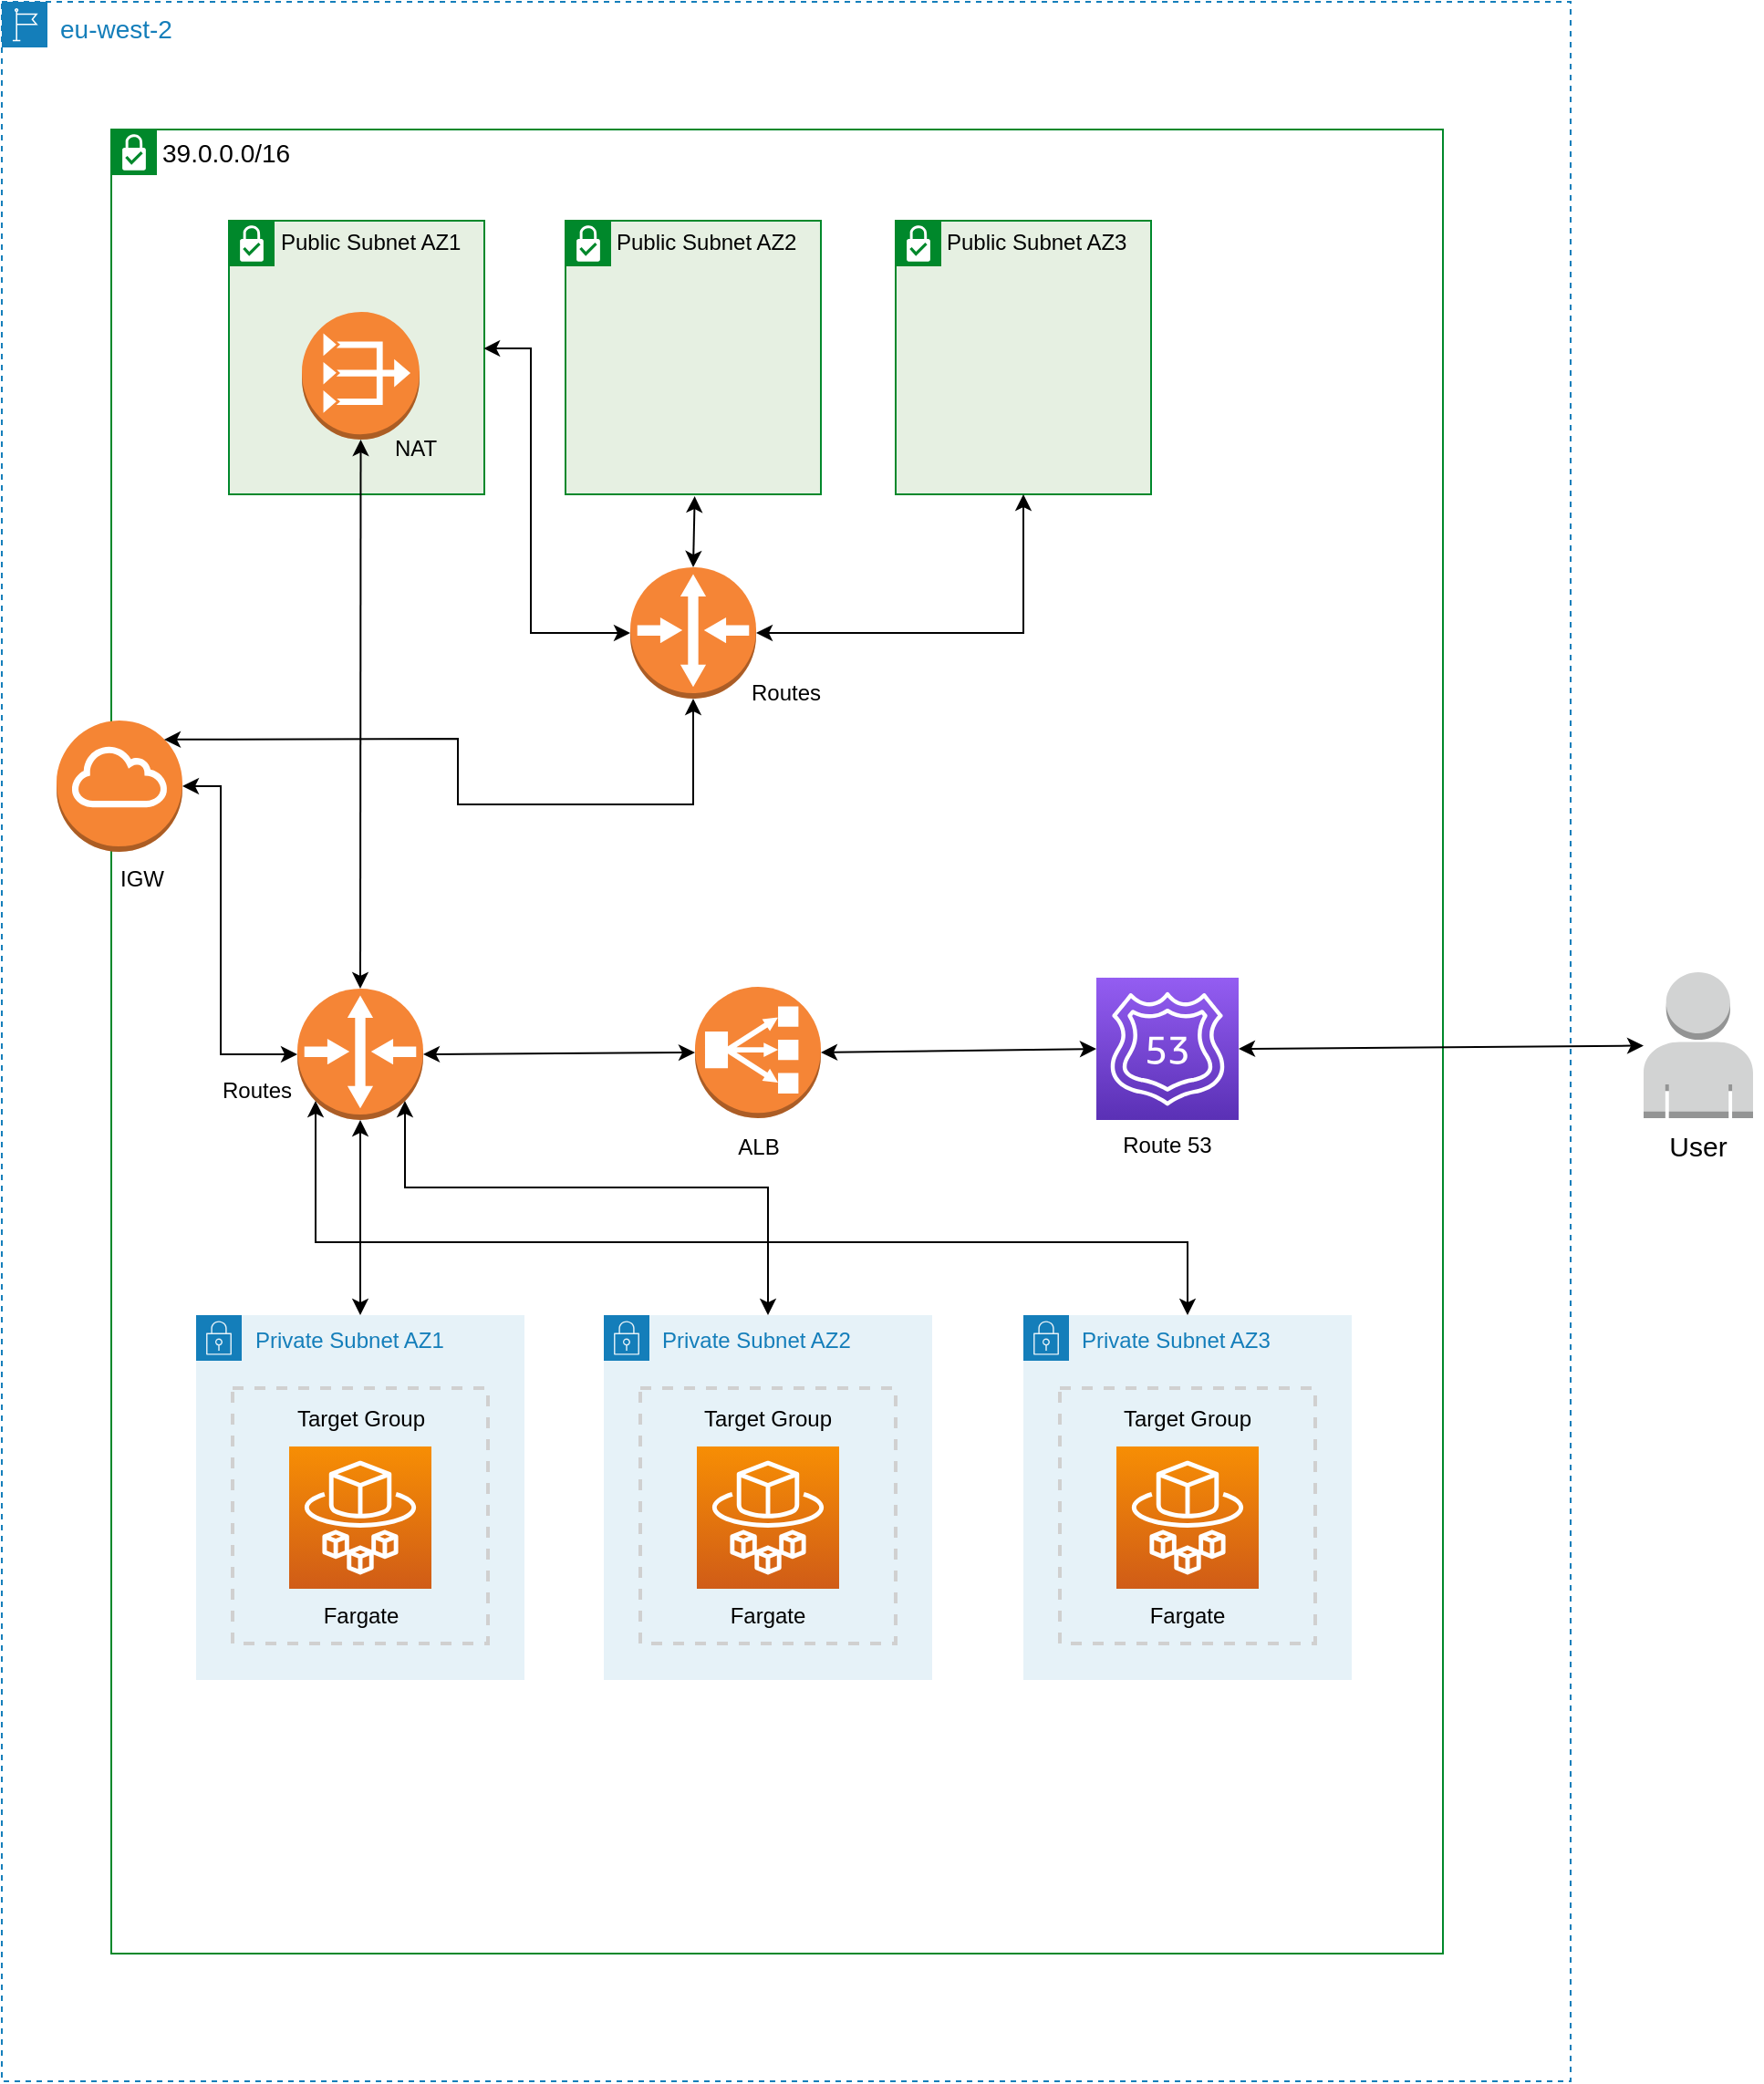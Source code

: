 <mxfile version="21.1.1" type="github">
  <diagram name="Page-1" id="WqpgShL4esCXLb5qrGiT">
    <mxGraphModel dx="1235" dy="641" grid="1" gridSize="10" guides="1" tooltips="1" connect="1" arrows="1" fold="1" page="1" pageScale="1" pageWidth="850" pageHeight="1100" math="0" shadow="0">
      <root>
        <mxCell id="0" />
        <mxCell id="1" parent="0" />
        <mxCell id="Ems6CJQCoKu4AGtUUZMs-52" value="&lt;font style=&quot;font-size: 14px;&quot;&gt;39.0.0.0/16&lt;/font&gt;" style="shape=mxgraph.ibm.box;prType=subnet;fontStyle=0;verticalAlign=top;align=left;spacingLeft=32;spacingTop=4;fillColor=#FFFFFF;rounded=0;whiteSpace=wrap;html=1;strokeColor=#00882B;strokeWidth=1;dashed=0;container=1;spacing=-4;collapsible=0;expand=0;recursiveResize=0;" vertex="1" parent="1">
          <mxGeometry x="160" y="190" width="730" height="1000" as="geometry" />
        </mxCell>
        <mxCell id="Ems6CJQCoKu4AGtUUZMs-1" value="" style="outlineConnect=0;dashed=0;verticalLabelPosition=bottom;verticalAlign=top;align=center;html=1;shape=mxgraph.aws3.classic_load_balancer;fillColor=#F58536;gradientColor=none;" vertex="1" parent="1">
          <mxGeometry x="480" y="660" width="69" height="72" as="geometry" />
        </mxCell>
        <mxCell id="Ems6CJQCoKu4AGtUUZMs-3" value="Public Subnet AZ2" style="shape=mxgraph.ibm.box;prType=subnet;fontStyle=0;verticalAlign=top;align=left;spacingLeft=32;spacingTop=4;fillColor=#E6F0E2;rounded=0;whiteSpace=wrap;html=1;strokeColor=#00882B;strokeWidth=1;dashed=0;container=1;spacing=-4;collapsible=0;expand=0;recursiveResize=0;" vertex="1" parent="1">
          <mxGeometry x="409" y="240" width="140" height="150" as="geometry" />
        </mxCell>
        <mxCell id="Ems6CJQCoKu4AGtUUZMs-5" value="Private Subnet AZ1" style="points=[[0,0],[0.25,0],[0.5,0],[0.75,0],[1,0],[1,0.25],[1,0.5],[1,0.75],[1,1],[0.75,1],[0.5,1],[0.25,1],[0,1],[0,0.75],[0,0.5],[0,0.25]];outlineConnect=0;gradientColor=none;html=1;whiteSpace=wrap;fontSize=12;fontStyle=0;container=1;pointerEvents=0;collapsible=0;recursiveResize=0;shape=mxgraph.aws4.group;grIcon=mxgraph.aws4.group_security_group;grStroke=0;strokeColor=#147EBA;fillColor=#E6F2F8;verticalAlign=top;align=left;spacingLeft=30;fontColor=#147EBA;dashed=0;" vertex="1" parent="1">
          <mxGeometry x="206.5" y="840" width="180" height="200" as="geometry" />
        </mxCell>
        <mxCell id="Ems6CJQCoKu4AGtUUZMs-9" value="" style="sketch=0;points=[[0,0,0],[0.25,0,0],[0.5,0,0],[0.75,0,0],[1,0,0],[0,1,0],[0.25,1,0],[0.5,1,0],[0.75,1,0],[1,1,0],[0,0.25,0],[0,0.5,0],[0,0.75,0],[1,0.25,0],[1,0.5,0],[1,0.75,0]];outlineConnect=0;fontColor=#232F3E;gradientColor=#F78E04;gradientDirection=north;fillColor=#D05C17;strokeColor=#ffffff;dashed=0;verticalLabelPosition=bottom;verticalAlign=top;align=center;html=1;fontSize=12;fontStyle=0;aspect=fixed;shape=mxgraph.aws4.resourceIcon;resIcon=mxgraph.aws4.fargate;" vertex="1" parent="Ems6CJQCoKu4AGtUUZMs-5">
          <mxGeometry x="51" y="72" width="78" height="78" as="geometry" />
        </mxCell>
        <mxCell id="Ems6CJQCoKu4AGtUUZMs-19" value="Fargate" style="text;html=1;strokeColor=none;fillColor=none;align=center;verticalAlign=middle;whiteSpace=wrap;rounded=0;" vertex="1" parent="Ems6CJQCoKu4AGtUUZMs-5">
          <mxGeometry x="60" y="150" width="60" height="30" as="geometry" />
        </mxCell>
        <mxCell id="Ems6CJQCoKu4AGtUUZMs-20" value="Target Group" style="text;html=1;strokeColor=none;fillColor=none;align=center;verticalAlign=middle;whiteSpace=wrap;rounded=0;" vertex="1" parent="Ems6CJQCoKu4AGtUUZMs-5">
          <mxGeometry x="30" y="42" width="120" height="30" as="geometry" />
        </mxCell>
        <mxCell id="Ems6CJQCoKu4AGtUUZMs-18" value="" style="rounded=0;whiteSpace=wrap;html=1;dashed=1;fillColor=none;strokeColor=#D0D0D0;strokeWidth=2;" vertex="1" parent="Ems6CJQCoKu4AGtUUZMs-5">
          <mxGeometry x="20" y="40" width="140" height="140" as="geometry" />
        </mxCell>
        <mxCell id="Ems6CJQCoKu4AGtUUZMs-6" value="" style="sketch=0;points=[[0,0,0],[0.25,0,0],[0.5,0,0],[0.75,0,0],[1,0,0],[0,1,0],[0.25,1,0],[0.5,1,0],[0.75,1,0],[1,1,0],[0,0.25,0],[0,0.5,0],[0,0.75,0],[1,0.25,0],[1,0.5,0],[1,0.75,0]];outlineConnect=0;fontColor=#232F3E;gradientColor=#945DF2;gradientDirection=north;fillColor=#5A30B5;strokeColor=#ffffff;dashed=0;verticalLabelPosition=bottom;verticalAlign=top;align=center;html=1;fontSize=12;fontStyle=0;aspect=fixed;shape=mxgraph.aws4.resourceIcon;resIcon=mxgraph.aws4.route_53;" vertex="1" parent="1">
          <mxGeometry x="700" y="655" width="78" height="78" as="geometry" />
        </mxCell>
        <mxCell id="Ems6CJQCoKu4AGtUUZMs-7" value="" style="outlineConnect=0;dashed=0;verticalLabelPosition=bottom;verticalAlign=top;align=center;html=1;shape=mxgraph.aws3.router;fillColor=#F58536;gradientColor=none;" vertex="1" parent="1">
          <mxGeometry x="262" y="661" width="69" height="72" as="geometry" />
        </mxCell>
        <mxCell id="Ems6CJQCoKu4AGtUUZMs-8" value="" style="outlineConnect=0;dashed=0;verticalLabelPosition=bottom;verticalAlign=top;align=center;html=1;shape=mxgraph.aws3.internet_gateway;fillColor=#F58534;gradientColor=none;" vertex="1" parent="1">
          <mxGeometry x="130" y="514" width="69" height="72" as="geometry" />
        </mxCell>
        <mxCell id="Ems6CJQCoKu4AGtUUZMs-10" value="" style="outlineConnect=0;dashed=0;verticalLabelPosition=bottom;verticalAlign=top;align=center;html=1;shape=mxgraph.aws3.user;fillColor=#D2D3D3;gradientColor=none;" vertex="1" parent="1">
          <mxGeometry x="1000" y="652" width="60" height="80" as="geometry" />
        </mxCell>
        <mxCell id="Ems6CJQCoKu4AGtUUZMs-11" value="" style="outlineConnect=0;dashed=0;verticalLabelPosition=bottom;verticalAlign=top;align=center;html=1;shape=mxgraph.aws3.router;fillColor=#F58536;gradientColor=none;" vertex="1" parent="1">
          <mxGeometry x="444.5" y="430" width="69" height="72" as="geometry" />
        </mxCell>
        <mxCell id="Ems6CJQCoKu4AGtUUZMs-12" value="Public Subnet AZ3" style="shape=mxgraph.ibm.box;prType=subnet;fontStyle=0;verticalAlign=top;align=left;spacingLeft=32;spacingTop=4;fillColor=#E6F0E2;rounded=0;whiteSpace=wrap;html=1;strokeColor=#00882B;strokeWidth=1;dashed=0;container=1;spacing=-4;collapsible=0;expand=0;recursiveResize=0;" vertex="1" parent="1">
          <mxGeometry x="590" y="240" width="140" height="150" as="geometry" />
        </mxCell>
        <mxCell id="Ems6CJQCoKu4AGtUUZMs-13" value="Public Subnet AZ1" style="shape=mxgraph.ibm.box;prType=subnet;fontStyle=0;verticalAlign=top;align=left;spacingLeft=32;spacingTop=4;fillColor=#E6F0E2;rounded=0;whiteSpace=wrap;html=1;strokeColor=#00882B;strokeWidth=1;dashed=0;container=1;spacing=-4;collapsible=0;expand=0;recursiveResize=0;" vertex="1" parent="1">
          <mxGeometry x="224.5" y="240" width="140" height="150" as="geometry" />
        </mxCell>
        <mxCell id="Ems6CJQCoKu4AGtUUZMs-2" value="" style="outlineConnect=0;dashed=0;verticalLabelPosition=bottom;verticalAlign=top;align=center;html=1;shape=mxgraph.aws3.vpc_nat_gateway;fillColor=#F58534;gradientColor=none;" vertex="1" parent="Ems6CJQCoKu4AGtUUZMs-13">
          <mxGeometry x="40" y="50" width="64.5" height="70" as="geometry" />
        </mxCell>
        <mxCell id="Ems6CJQCoKu4AGtUUZMs-43" value="NAT" style="text;html=1;strokeColor=none;fillColor=none;align=center;verticalAlign=middle;whiteSpace=wrap;rounded=0;" vertex="1" parent="Ems6CJQCoKu4AGtUUZMs-13">
          <mxGeometry x="72" y="110" width="60" height="30" as="geometry" />
        </mxCell>
        <mxCell id="Ems6CJQCoKu4AGtUUZMs-21" value="Private Subnet AZ2" style="points=[[0,0],[0.25,0],[0.5,0],[0.75,0],[1,0],[1,0.25],[1,0.5],[1,0.75],[1,1],[0.75,1],[0.5,1],[0.25,1],[0,1],[0,0.75],[0,0.5],[0,0.25]];outlineConnect=0;gradientColor=none;html=1;whiteSpace=wrap;fontSize=12;fontStyle=0;container=1;pointerEvents=0;collapsible=0;recursiveResize=0;shape=mxgraph.aws4.group;grIcon=mxgraph.aws4.group_security_group;grStroke=0;strokeColor=#147EBA;fillColor=#E6F2F8;verticalAlign=top;align=left;spacingLeft=30;fontColor=#147EBA;dashed=0;" vertex="1" parent="1">
          <mxGeometry x="430" y="840" width="180" height="200" as="geometry" />
        </mxCell>
        <mxCell id="Ems6CJQCoKu4AGtUUZMs-22" value="" style="sketch=0;points=[[0,0,0],[0.25,0,0],[0.5,0,0],[0.75,0,0],[1,0,0],[0,1,0],[0.25,1,0],[0.5,1,0],[0.75,1,0],[1,1,0],[0,0.25,0],[0,0.5,0],[0,0.75,0],[1,0.25,0],[1,0.5,0],[1,0.75,0]];outlineConnect=0;fontColor=#232F3E;gradientColor=#F78E04;gradientDirection=north;fillColor=#D05C17;strokeColor=#ffffff;dashed=0;verticalLabelPosition=bottom;verticalAlign=top;align=center;html=1;fontSize=12;fontStyle=0;aspect=fixed;shape=mxgraph.aws4.resourceIcon;resIcon=mxgraph.aws4.fargate;" vertex="1" parent="Ems6CJQCoKu4AGtUUZMs-21">
          <mxGeometry x="51" y="72" width="78" height="78" as="geometry" />
        </mxCell>
        <mxCell id="Ems6CJQCoKu4AGtUUZMs-23" value="Fargate" style="text;html=1;strokeColor=none;fillColor=none;align=center;verticalAlign=middle;whiteSpace=wrap;rounded=0;" vertex="1" parent="Ems6CJQCoKu4AGtUUZMs-21">
          <mxGeometry x="60" y="150" width="60" height="30" as="geometry" />
        </mxCell>
        <mxCell id="Ems6CJQCoKu4AGtUUZMs-24" value="Target Group" style="text;html=1;strokeColor=none;fillColor=none;align=center;verticalAlign=middle;whiteSpace=wrap;rounded=0;" vertex="1" parent="Ems6CJQCoKu4AGtUUZMs-21">
          <mxGeometry x="30" y="42" width="120" height="30" as="geometry" />
        </mxCell>
        <mxCell id="Ems6CJQCoKu4AGtUUZMs-25" value="" style="rounded=0;whiteSpace=wrap;html=1;dashed=1;fillColor=none;strokeColor=#D0D0D0;strokeWidth=2;" vertex="1" parent="Ems6CJQCoKu4AGtUUZMs-21">
          <mxGeometry x="20" y="40" width="140" height="140" as="geometry" />
        </mxCell>
        <mxCell id="Ems6CJQCoKu4AGtUUZMs-26" value="Private Subnet AZ3" style="points=[[0,0],[0.25,0],[0.5,0],[0.75,0],[1,0],[1,0.25],[1,0.5],[1,0.75],[1,1],[0.75,1],[0.5,1],[0.25,1],[0,1],[0,0.75],[0,0.5],[0,0.25]];outlineConnect=0;gradientColor=none;html=1;whiteSpace=wrap;fontSize=12;fontStyle=0;container=1;pointerEvents=0;collapsible=0;recursiveResize=0;shape=mxgraph.aws4.group;grIcon=mxgraph.aws4.group_security_group;grStroke=0;strokeColor=#147EBA;fillColor=#E6F2F8;verticalAlign=top;align=left;spacingLeft=30;fontColor=#147EBA;dashed=0;" vertex="1" parent="1">
          <mxGeometry x="660" y="840" width="180" height="200" as="geometry" />
        </mxCell>
        <mxCell id="Ems6CJQCoKu4AGtUUZMs-27" value="" style="sketch=0;points=[[0,0,0],[0.25,0,0],[0.5,0,0],[0.75,0,0],[1,0,0],[0,1,0],[0.25,1,0],[0.5,1,0],[0.75,1,0],[1,1,0],[0,0.25,0],[0,0.5,0],[0,0.75,0],[1,0.25,0],[1,0.5,0],[1,0.75,0]];outlineConnect=0;fontColor=#232F3E;gradientColor=#F78E04;gradientDirection=north;fillColor=#D05C17;strokeColor=#ffffff;dashed=0;verticalLabelPosition=bottom;verticalAlign=top;align=center;html=1;fontSize=12;fontStyle=0;aspect=fixed;shape=mxgraph.aws4.resourceIcon;resIcon=mxgraph.aws4.fargate;" vertex="1" parent="Ems6CJQCoKu4AGtUUZMs-26">
          <mxGeometry x="51" y="72" width="78" height="78" as="geometry" />
        </mxCell>
        <mxCell id="Ems6CJQCoKu4AGtUUZMs-28" value="Fargate" style="text;html=1;strokeColor=none;fillColor=none;align=center;verticalAlign=middle;whiteSpace=wrap;rounded=0;" vertex="1" parent="Ems6CJQCoKu4AGtUUZMs-26">
          <mxGeometry x="60" y="150" width="60" height="30" as="geometry" />
        </mxCell>
        <mxCell id="Ems6CJQCoKu4AGtUUZMs-29" value="Target Group" style="text;html=1;strokeColor=none;fillColor=none;align=center;verticalAlign=middle;whiteSpace=wrap;rounded=0;" vertex="1" parent="Ems6CJQCoKu4AGtUUZMs-26">
          <mxGeometry x="30" y="42" width="120" height="30" as="geometry" />
        </mxCell>
        <mxCell id="Ems6CJQCoKu4AGtUUZMs-30" value="" style="rounded=0;whiteSpace=wrap;html=1;dashed=1;fillColor=none;strokeColor=#D0D0D0;strokeWidth=2;" vertex="1" parent="Ems6CJQCoKu4AGtUUZMs-26">
          <mxGeometry x="20" y="40" width="140" height="140" as="geometry" />
        </mxCell>
        <mxCell id="Ems6CJQCoKu4AGtUUZMs-31" value="" style="endArrow=classic;startArrow=classic;html=1;rounded=0;entryX=0.5;entryY=1;entryDx=0;entryDy=0;entryPerimeter=0;exitX=0.5;exitY=0;exitDx=0;exitDy=0;exitPerimeter=0;" edge="1" parent="1" source="Ems6CJQCoKu4AGtUUZMs-7" target="Ems6CJQCoKu4AGtUUZMs-2">
          <mxGeometry width="50" height="50" relative="1" as="geometry">
            <mxPoint x="314.5" y="502" as="sourcePoint" />
            <mxPoint x="364.5" y="452" as="targetPoint" />
          </mxGeometry>
        </mxCell>
        <mxCell id="Ems6CJQCoKu4AGtUUZMs-32" value="" style="endArrow=classic;startArrow=classic;html=1;rounded=0;exitX=1;exitY=0.5;exitDx=0;exitDy=0;exitPerimeter=0;entryX=0;entryY=0.5;entryDx=0;entryDy=0;entryPerimeter=0;" edge="1" parent="1" source="Ems6CJQCoKu4AGtUUZMs-7" target="Ems6CJQCoKu4AGtUUZMs-1">
          <mxGeometry width="50" height="50" relative="1" as="geometry">
            <mxPoint x="560" y="630" as="sourcePoint" />
            <mxPoint x="610" y="580" as="targetPoint" />
          </mxGeometry>
        </mxCell>
        <mxCell id="Ems6CJQCoKu4AGtUUZMs-33" value="" style="endArrow=classic;startArrow=classic;html=1;rounded=0;exitX=1;exitY=0.5;exitDx=0;exitDy=0;exitPerimeter=0;entryX=0;entryY=0.5;entryDx=0;entryDy=0;entryPerimeter=0;" edge="1" parent="1" source="Ems6CJQCoKu4AGtUUZMs-1" target="Ems6CJQCoKu4AGtUUZMs-6">
          <mxGeometry width="50" height="50" relative="1" as="geometry">
            <mxPoint x="560" y="630" as="sourcePoint" />
            <mxPoint x="610" y="580" as="targetPoint" />
          </mxGeometry>
        </mxCell>
        <mxCell id="Ems6CJQCoKu4AGtUUZMs-34" value="" style="endArrow=classic;startArrow=classic;html=1;rounded=0;exitX=1;exitY=0.5;exitDx=0;exitDy=0;exitPerimeter=0;" edge="1" parent="1" source="Ems6CJQCoKu4AGtUUZMs-6" target="Ems6CJQCoKu4AGtUUZMs-10">
          <mxGeometry width="50" height="50" relative="1" as="geometry">
            <mxPoint x="560" y="630" as="sourcePoint" />
            <mxPoint x="610" y="580" as="targetPoint" />
          </mxGeometry>
        </mxCell>
        <mxCell id="Ems6CJQCoKu4AGtUUZMs-35" value="" style="endArrow=classic;startArrow=classic;html=1;rounded=0;entryX=0.5;entryY=1;entryDx=0;entryDy=0;entryPerimeter=0;exitX=0.5;exitY=0;exitDx=0;exitDy=0;" edge="1" parent="1" source="Ems6CJQCoKu4AGtUUZMs-5" target="Ems6CJQCoKu4AGtUUZMs-7">
          <mxGeometry width="50" height="50" relative="1" as="geometry">
            <mxPoint x="560" y="630" as="sourcePoint" />
            <mxPoint x="610" y="580" as="targetPoint" />
          </mxGeometry>
        </mxCell>
        <mxCell id="Ems6CJQCoKu4AGtUUZMs-36" value="" style="endArrow=classic;startArrow=classic;html=1;rounded=0;entryX=0.855;entryY=0.855;entryDx=0;entryDy=0;entryPerimeter=0;exitX=0.5;exitY=0;exitDx=0;exitDy=0;" edge="1" parent="1" source="Ems6CJQCoKu4AGtUUZMs-21" target="Ems6CJQCoKu4AGtUUZMs-7">
          <mxGeometry width="50" height="50" relative="1" as="geometry">
            <mxPoint x="560" y="750" as="sourcePoint" />
            <mxPoint x="610" y="700" as="targetPoint" />
            <Array as="points">
              <mxPoint x="520" y="770" />
              <mxPoint x="321" y="770" />
            </Array>
          </mxGeometry>
        </mxCell>
        <mxCell id="Ems6CJQCoKu4AGtUUZMs-37" value="" style="endArrow=classic;startArrow=classic;html=1;rounded=0;entryX=0.5;entryY=0;entryDx=0;entryDy=0;exitX=0.145;exitY=0.855;exitDx=0;exitDy=0;exitPerimeter=0;" edge="1" parent="1" source="Ems6CJQCoKu4AGtUUZMs-7" target="Ems6CJQCoKu4AGtUUZMs-26">
          <mxGeometry width="50" height="50" relative="1" as="geometry">
            <mxPoint x="560" y="750" as="sourcePoint" />
            <mxPoint x="610" y="700" as="targetPoint" />
            <Array as="points">
              <mxPoint x="272" y="800" />
              <mxPoint x="750" y="800" />
            </Array>
          </mxGeometry>
        </mxCell>
        <mxCell id="Ems6CJQCoKu4AGtUUZMs-38" value="" style="endArrow=classic;startArrow=classic;html=1;rounded=0;entryX=1;entryY=0.5;entryDx=0;entryDy=0;entryPerimeter=0;exitX=0;exitY=0.5;exitDx=0;exitDy=0;exitPerimeter=0;" edge="1" parent="1" source="Ems6CJQCoKu4AGtUUZMs-7" target="Ems6CJQCoKu4AGtUUZMs-8">
          <mxGeometry width="50" height="50" relative="1" as="geometry">
            <mxPoint x="560" y="750" as="sourcePoint" />
            <mxPoint x="610" y="700" as="targetPoint" />
            <Array as="points">
              <mxPoint x="220" y="697" />
              <mxPoint x="220" y="550" />
            </Array>
          </mxGeometry>
        </mxCell>
        <mxCell id="Ems6CJQCoKu4AGtUUZMs-39" value="" style="endArrow=classic;startArrow=classic;html=1;rounded=0;entryX=0.855;entryY=0.145;entryDx=0;entryDy=0;entryPerimeter=0;exitX=0.5;exitY=1;exitDx=0;exitDy=0;exitPerimeter=0;" edge="1" parent="1" source="Ems6CJQCoKu4AGtUUZMs-11" target="Ems6CJQCoKu4AGtUUZMs-8">
          <mxGeometry width="50" height="50" relative="1" as="geometry">
            <mxPoint x="560" y="630" as="sourcePoint" />
            <mxPoint x="610" y="580" as="targetPoint" />
            <Array as="points">
              <mxPoint x="479" y="560" />
              <mxPoint x="350" y="560" />
              <mxPoint x="350" y="524" />
            </Array>
          </mxGeometry>
        </mxCell>
        <mxCell id="Ems6CJQCoKu4AGtUUZMs-40" value="" style="endArrow=classic;startArrow=classic;html=1;rounded=0;entryX=0;entryY=0.5;entryDx=0;entryDy=0;entryPerimeter=0;exitX=0.997;exitY=0.467;exitDx=0;exitDy=0;exitPerimeter=0;" edge="1" parent="1" source="Ems6CJQCoKu4AGtUUZMs-13" target="Ems6CJQCoKu4AGtUUZMs-11">
          <mxGeometry width="50" height="50" relative="1" as="geometry">
            <mxPoint x="550" y="620" as="sourcePoint" />
            <mxPoint x="610" y="580" as="targetPoint" />
            <Array as="points">
              <mxPoint x="390" y="310" />
              <mxPoint x="390" y="466" />
            </Array>
          </mxGeometry>
        </mxCell>
        <mxCell id="Ems6CJQCoKu4AGtUUZMs-41" value="" style="endArrow=classic;startArrow=classic;html=1;rounded=0;entryX=0.506;entryY=1.007;entryDx=0;entryDy=0;entryPerimeter=0;exitX=0.5;exitY=0;exitDx=0;exitDy=0;exitPerimeter=0;" edge="1" parent="1" source="Ems6CJQCoKu4AGtUUZMs-11" target="Ems6CJQCoKu4AGtUUZMs-3">
          <mxGeometry width="50" height="50" relative="1" as="geometry">
            <mxPoint x="560" y="510" as="sourcePoint" />
            <mxPoint x="610" y="460" as="targetPoint" />
          </mxGeometry>
        </mxCell>
        <mxCell id="Ems6CJQCoKu4AGtUUZMs-42" value="" style="endArrow=classic;startArrow=classic;html=1;rounded=0;entryX=1;entryY=0.5;entryDx=0;entryDy=0;entryPerimeter=0;exitX=0.5;exitY=1;exitDx=0;exitDy=0;exitPerimeter=0;" edge="1" parent="1" source="Ems6CJQCoKu4AGtUUZMs-12" target="Ems6CJQCoKu4AGtUUZMs-11">
          <mxGeometry width="50" height="50" relative="1" as="geometry">
            <mxPoint x="560" y="510" as="sourcePoint" />
            <mxPoint x="610" y="460" as="targetPoint" />
            <Array as="points">
              <mxPoint x="660" y="466" />
            </Array>
          </mxGeometry>
        </mxCell>
        <mxCell id="Ems6CJQCoKu4AGtUUZMs-44" value="IGW" style="text;html=1;strokeColor=none;fillColor=none;align=center;verticalAlign=middle;whiteSpace=wrap;rounded=0;" vertex="1" parent="1">
          <mxGeometry x="146.5" y="586" width="60" height="30" as="geometry" />
        </mxCell>
        <mxCell id="Ems6CJQCoKu4AGtUUZMs-45" value="Routes" style="text;html=1;strokeColor=none;fillColor=none;align=center;verticalAlign=middle;whiteSpace=wrap;rounded=0;" vertex="1" parent="1">
          <mxGeometry x="210" y="702" width="60" height="30" as="geometry" />
        </mxCell>
        <mxCell id="Ems6CJQCoKu4AGtUUZMs-46" value="ALB" style="text;html=1;strokeColor=none;fillColor=none;align=center;verticalAlign=middle;whiteSpace=wrap;rounded=0;" vertex="1" parent="1">
          <mxGeometry x="484.5" y="733" width="60" height="30" as="geometry" />
        </mxCell>
        <mxCell id="Ems6CJQCoKu4AGtUUZMs-47" value="Route 53" style="text;html=1;strokeColor=none;fillColor=none;align=center;verticalAlign=middle;whiteSpace=wrap;rounded=0;" vertex="1" parent="1">
          <mxGeometry x="709" y="732" width="60" height="30" as="geometry" />
        </mxCell>
        <mxCell id="Ems6CJQCoKu4AGtUUZMs-48" value="&lt;font style=&quot;font-size: 15px;&quot;&gt;User&lt;/font&gt;" style="text;html=1;strokeColor=none;fillColor=none;align=center;verticalAlign=middle;whiteSpace=wrap;rounded=0;" vertex="1" parent="1">
          <mxGeometry x="995" y="728.5" width="70" height="37" as="geometry" />
        </mxCell>
        <mxCell id="Ems6CJQCoKu4AGtUUZMs-49" value="Routes" style="text;html=1;strokeColor=none;fillColor=none;align=center;verticalAlign=middle;whiteSpace=wrap;rounded=0;" vertex="1" parent="1">
          <mxGeometry x="500" y="484" width="60" height="30" as="geometry" />
        </mxCell>
        <mxCell id="Ems6CJQCoKu4AGtUUZMs-53" value="&lt;font style=&quot;font-size: 14px;&quot;&gt;eu-west-2&lt;/font&gt;" style="points=[[0,0],[0.25,0],[0.5,0],[0.75,0],[1,0],[1,0.25],[1,0.5],[1,0.75],[1,1],[0.75,1],[0.5,1],[0.25,1],[0,1],[0,0.75],[0,0.5],[0,0.25]];outlineConnect=0;gradientColor=none;html=1;whiteSpace=wrap;fontSize=12;fontStyle=0;container=1;pointerEvents=0;collapsible=0;recursiveResize=0;shape=mxgraph.aws4.group;grIcon=mxgraph.aws4.group_region;strokeColor=#147EBA;fillColor=none;verticalAlign=top;align=left;spacingLeft=30;fontColor=#147EBA;dashed=1;" vertex="1" parent="1">
          <mxGeometry x="100" y="120" width="860" height="1140" as="geometry" />
        </mxCell>
      </root>
    </mxGraphModel>
  </diagram>
</mxfile>
